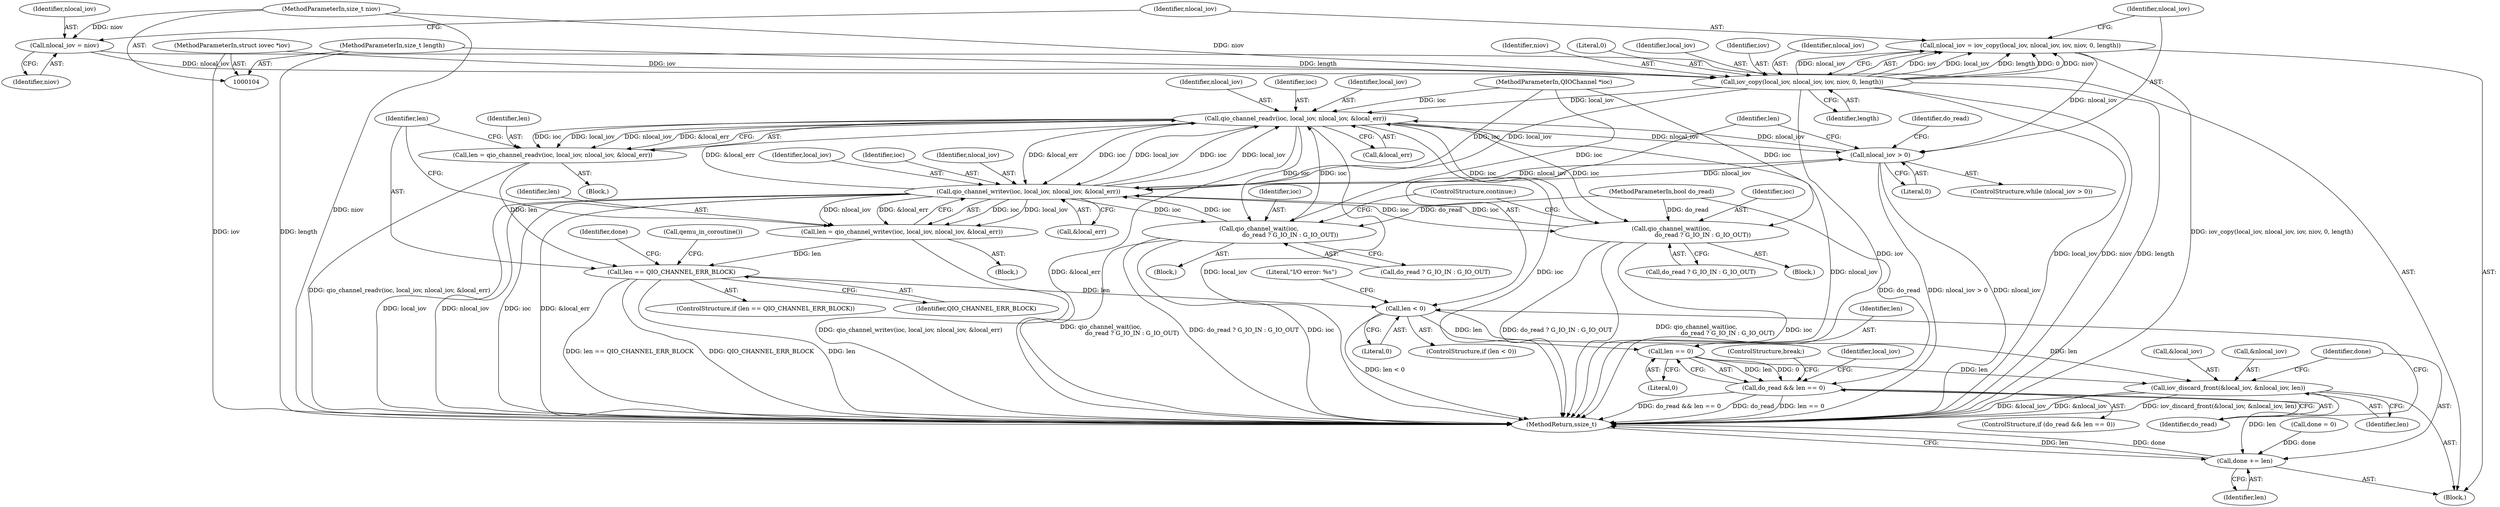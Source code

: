 digraph "0_qemu_ff82911cd3f69f028f2537825c9720ff78bc3f19_1@API" {
"1000127" [label="(Call,nlocal_iov = iov_copy(local_iov, nlocal_iov, iov, niov, 0, length))"];
"1000129" [label="(Call,iov_copy(local_iov, nlocal_iov, iov, niov, 0, length))"];
"1000124" [label="(Call,nlocal_iov = niov)"];
"1000107" [label="(MethodParameterIn,size_t niov)"];
"1000106" [label="(MethodParameterIn,struct iovec *iov)"];
"1000108" [label="(MethodParameterIn,size_t length)"];
"1000137" [label="(Call,nlocal_iov > 0)"];
"1000147" [label="(Call,qio_channel_readv(ioc, local_iov, nlocal_iov, &local_err))"];
"1000145" [label="(Call,len = qio_channel_readv(ioc, local_iov, nlocal_iov, &local_err))"];
"1000164" [label="(Call,len == QIO_CHANNEL_ERR_BLOCK)"];
"1000204" [label="(Call,len < 0)"];
"1000222" [label="(Call,len == 0)"];
"1000220" [label="(Call,do_read && len == 0)"];
"1000227" [label="(Call,iov_discard_front(&local_iov, &nlocal_iov, len))"];
"1000233" [label="(Call,done += len)"];
"1000157" [label="(Call,qio_channel_writev(ioc, local_iov, nlocal_iov, &local_err))"];
"1000155" [label="(Call,len = qio_channel_writev(ioc, local_iov, nlocal_iov, &local_err))"];
"1000176" [label="(Call,qio_channel_wait(ioc,\n                                 do_read ? G_IO_IN : G_IO_OUT))"];
"1000191" [label="(Call,qio_channel_wait(ioc,\n                                 do_read ? G_IO_IN : G_IO_OUT))"];
"1000209" [label="(Literal,\"I/O error: %s\")"];
"1000227" [label="(Call,iov_discard_front(&local_iov, &nlocal_iov, len))"];
"1000133" [label="(Identifier,niov)"];
"1000143" [label="(Identifier,do_read)"];
"1000204" [label="(Call,len < 0)"];
"1000224" [label="(Literal,0)"];
"1000124" [label="(Call,nlocal_iov = niov)"];
"1000161" [label="(Call,&local_err)"];
"1000177" [label="(Identifier,ioc)"];
"1000190" [label="(Block,)"];
"1000192" [label="(Identifier,ioc)"];
"1000226" [label="(ControlStructure,break;)"];
"1000156" [label="(Identifier,len)"];
"1000128" [label="(Identifier,nlocal_iov)"];
"1000137" [label="(Call,nlocal_iov > 0)"];
"1000220" [label="(Call,do_read && len == 0)"];
"1000150" [label="(Identifier,nlocal_iov)"];
"1000134" [label="(Literal,0)"];
"1000203" [label="(ControlStructure,if (len < 0))"];
"1000125" [label="(Identifier,nlocal_iov)"];
"1000166" [label="(Identifier,QIO_CHANNEL_ERR_BLOCK)"];
"1000155" [label="(Call,len = qio_channel_writev(ioc, local_iov, nlocal_iov, &local_err))"];
"1000164" [label="(Call,len == QIO_CHANNEL_ERR_BLOCK)"];
"1000230" [label="(Call,&nlocal_iov)"];
"1000159" [label="(Identifier,local_iov)"];
"1000191" [label="(Call,qio_channel_wait(ioc,\n                                 do_read ? G_IO_IN : G_IO_OUT))"];
"1000110" [label="(Block,)"];
"1000105" [label="(MethodParameterIn,QIOChannel *ioc)"];
"1000219" [label="(ControlStructure,if (do_read && len == 0))"];
"1000129" [label="(Call,iov_copy(local_iov, nlocal_iov, iov, niov, 0, length))"];
"1000145" [label="(Call,len = qio_channel_readv(ioc, local_iov, nlocal_iov, &local_err))"];
"1000234" [label="(Identifier,done)"];
"1000138" [label="(Identifier,nlocal_iov)"];
"1000157" [label="(Call,qio_channel_writev(ioc, local_iov, nlocal_iov, &local_err))"];
"1000108" [label="(MethodParameterIn,size_t length)"];
"1000127" [label="(Call,nlocal_iov = iov_copy(local_iov, nlocal_iov, iov, niov, 0, length))"];
"1000126" [label="(Identifier,niov)"];
"1000130" [label="(Identifier,local_iov)"];
"1000144" [label="(Block,)"];
"1000205" [label="(Identifier,len)"];
"1000229" [label="(Identifier,local_iov)"];
"1000178" [label="(Call,do_read ? G_IO_IN : G_IO_OUT)"];
"1000236" [label="(MethodReturn,ssize_t)"];
"1000189" [label="(Identifier,done)"];
"1000176" [label="(Call,qio_channel_wait(ioc,\n                                 do_read ? G_IO_IN : G_IO_OUT))"];
"1000233" [label="(Call,done += len)"];
"1000107" [label="(MethodParameterIn,size_t niov)"];
"1000135" [label="(Identifier,length)"];
"1000146" [label="(Identifier,len)"];
"1000106" [label="(MethodParameterIn,struct iovec *iov)"];
"1000112" [label="(Call,done = 0)"];
"1000235" [label="(Identifier,len)"];
"1000221" [label="(Identifier,do_read)"];
"1000139" [label="(Literal,0)"];
"1000206" [label="(Literal,0)"];
"1000158" [label="(Identifier,ioc)"];
"1000175" [label="(Block,)"];
"1000148" [label="(Identifier,ioc)"];
"1000228" [label="(Call,&local_iov)"];
"1000149" [label="(Identifier,local_iov)"];
"1000163" [label="(ControlStructure,if (len == QIO_CHANNEL_ERR_BLOCK))"];
"1000109" [label="(MethodParameterIn,bool do_read)"];
"1000132" [label="(Identifier,iov)"];
"1000223" [label="(Identifier,len)"];
"1000232" [label="(Identifier,len)"];
"1000154" [label="(Block,)"];
"1000147" [label="(Call,qio_channel_readv(ioc, local_iov, nlocal_iov, &local_err))"];
"1000160" [label="(Identifier,nlocal_iov)"];
"1000202" [label="(ControlStructure,continue;)"];
"1000131" [label="(Identifier,nlocal_iov)"];
"1000222" [label="(Call,len == 0)"];
"1000193" [label="(Call,do_read ? G_IO_IN : G_IO_OUT)"];
"1000151" [label="(Call,&local_err)"];
"1000169" [label="(Call,qemu_in_coroutine())"];
"1000165" [label="(Identifier,len)"];
"1000136" [label="(ControlStructure,while (nlocal_iov > 0))"];
"1000127" -> "1000110"  [label="AST: "];
"1000127" -> "1000129"  [label="CFG: "];
"1000128" -> "1000127"  [label="AST: "];
"1000129" -> "1000127"  [label="AST: "];
"1000138" -> "1000127"  [label="CFG: "];
"1000127" -> "1000236"  [label="DDG: iov_copy(local_iov, nlocal_iov, iov, niov, 0, length)"];
"1000129" -> "1000127"  [label="DDG: iov"];
"1000129" -> "1000127"  [label="DDG: local_iov"];
"1000129" -> "1000127"  [label="DDG: length"];
"1000129" -> "1000127"  [label="DDG: 0"];
"1000129" -> "1000127"  [label="DDG: niov"];
"1000129" -> "1000127"  [label="DDG: nlocal_iov"];
"1000127" -> "1000137"  [label="DDG: nlocal_iov"];
"1000129" -> "1000135"  [label="CFG: "];
"1000130" -> "1000129"  [label="AST: "];
"1000131" -> "1000129"  [label="AST: "];
"1000132" -> "1000129"  [label="AST: "];
"1000133" -> "1000129"  [label="AST: "];
"1000134" -> "1000129"  [label="AST: "];
"1000135" -> "1000129"  [label="AST: "];
"1000129" -> "1000236"  [label="DDG: iov"];
"1000129" -> "1000236"  [label="DDG: local_iov"];
"1000129" -> "1000236"  [label="DDG: niov"];
"1000129" -> "1000236"  [label="DDG: length"];
"1000124" -> "1000129"  [label="DDG: nlocal_iov"];
"1000106" -> "1000129"  [label="DDG: iov"];
"1000107" -> "1000129"  [label="DDG: niov"];
"1000108" -> "1000129"  [label="DDG: length"];
"1000129" -> "1000147"  [label="DDG: local_iov"];
"1000129" -> "1000157"  [label="DDG: local_iov"];
"1000124" -> "1000110"  [label="AST: "];
"1000124" -> "1000126"  [label="CFG: "];
"1000125" -> "1000124"  [label="AST: "];
"1000126" -> "1000124"  [label="AST: "];
"1000128" -> "1000124"  [label="CFG: "];
"1000107" -> "1000124"  [label="DDG: niov"];
"1000107" -> "1000104"  [label="AST: "];
"1000107" -> "1000236"  [label="DDG: niov"];
"1000106" -> "1000104"  [label="AST: "];
"1000106" -> "1000236"  [label="DDG: iov"];
"1000108" -> "1000104"  [label="AST: "];
"1000108" -> "1000236"  [label="DDG: length"];
"1000137" -> "1000136"  [label="AST: "];
"1000137" -> "1000139"  [label="CFG: "];
"1000138" -> "1000137"  [label="AST: "];
"1000139" -> "1000137"  [label="AST: "];
"1000143" -> "1000137"  [label="CFG: "];
"1000205" -> "1000137"  [label="CFG: "];
"1000137" -> "1000236"  [label="DDG: nlocal_iov"];
"1000137" -> "1000236"  [label="DDG: nlocal_iov > 0"];
"1000157" -> "1000137"  [label="DDG: nlocal_iov"];
"1000147" -> "1000137"  [label="DDG: nlocal_iov"];
"1000137" -> "1000147"  [label="DDG: nlocal_iov"];
"1000137" -> "1000157"  [label="DDG: nlocal_iov"];
"1000147" -> "1000145"  [label="AST: "];
"1000147" -> "1000151"  [label="CFG: "];
"1000148" -> "1000147"  [label="AST: "];
"1000149" -> "1000147"  [label="AST: "];
"1000150" -> "1000147"  [label="AST: "];
"1000151" -> "1000147"  [label="AST: "];
"1000145" -> "1000147"  [label="CFG: "];
"1000147" -> "1000236"  [label="DDG: &local_err"];
"1000147" -> "1000236"  [label="DDG: local_iov"];
"1000147" -> "1000236"  [label="DDG: ioc"];
"1000147" -> "1000236"  [label="DDG: nlocal_iov"];
"1000147" -> "1000145"  [label="DDG: ioc"];
"1000147" -> "1000145"  [label="DDG: local_iov"];
"1000147" -> "1000145"  [label="DDG: nlocal_iov"];
"1000147" -> "1000145"  [label="DDG: &local_err"];
"1000157" -> "1000147"  [label="DDG: ioc"];
"1000157" -> "1000147"  [label="DDG: local_iov"];
"1000157" -> "1000147"  [label="DDG: &local_err"];
"1000176" -> "1000147"  [label="DDG: ioc"];
"1000191" -> "1000147"  [label="DDG: ioc"];
"1000105" -> "1000147"  [label="DDG: ioc"];
"1000147" -> "1000157"  [label="DDG: ioc"];
"1000147" -> "1000157"  [label="DDG: local_iov"];
"1000147" -> "1000157"  [label="DDG: &local_err"];
"1000147" -> "1000176"  [label="DDG: ioc"];
"1000147" -> "1000191"  [label="DDG: ioc"];
"1000145" -> "1000144"  [label="AST: "];
"1000146" -> "1000145"  [label="AST: "];
"1000165" -> "1000145"  [label="CFG: "];
"1000145" -> "1000236"  [label="DDG: qio_channel_readv(ioc, local_iov, nlocal_iov, &local_err)"];
"1000145" -> "1000164"  [label="DDG: len"];
"1000164" -> "1000163"  [label="AST: "];
"1000164" -> "1000166"  [label="CFG: "];
"1000165" -> "1000164"  [label="AST: "];
"1000166" -> "1000164"  [label="AST: "];
"1000169" -> "1000164"  [label="CFG: "];
"1000189" -> "1000164"  [label="CFG: "];
"1000164" -> "1000236"  [label="DDG: len == QIO_CHANNEL_ERR_BLOCK"];
"1000164" -> "1000236"  [label="DDG: QIO_CHANNEL_ERR_BLOCK"];
"1000164" -> "1000236"  [label="DDG: len"];
"1000155" -> "1000164"  [label="DDG: len"];
"1000164" -> "1000204"  [label="DDG: len"];
"1000204" -> "1000203"  [label="AST: "];
"1000204" -> "1000206"  [label="CFG: "];
"1000205" -> "1000204"  [label="AST: "];
"1000206" -> "1000204"  [label="AST: "];
"1000209" -> "1000204"  [label="CFG: "];
"1000221" -> "1000204"  [label="CFG: "];
"1000204" -> "1000236"  [label="DDG: len < 0"];
"1000204" -> "1000222"  [label="DDG: len"];
"1000204" -> "1000227"  [label="DDG: len"];
"1000222" -> "1000220"  [label="AST: "];
"1000222" -> "1000224"  [label="CFG: "];
"1000223" -> "1000222"  [label="AST: "];
"1000224" -> "1000222"  [label="AST: "];
"1000220" -> "1000222"  [label="CFG: "];
"1000222" -> "1000220"  [label="DDG: len"];
"1000222" -> "1000220"  [label="DDG: 0"];
"1000222" -> "1000227"  [label="DDG: len"];
"1000220" -> "1000219"  [label="AST: "];
"1000220" -> "1000221"  [label="CFG: "];
"1000221" -> "1000220"  [label="AST: "];
"1000226" -> "1000220"  [label="CFG: "];
"1000229" -> "1000220"  [label="CFG: "];
"1000220" -> "1000236"  [label="DDG: do_read"];
"1000220" -> "1000236"  [label="DDG: len == 0"];
"1000220" -> "1000236"  [label="DDG: do_read && len == 0"];
"1000109" -> "1000220"  [label="DDG: do_read"];
"1000227" -> "1000110"  [label="AST: "];
"1000227" -> "1000232"  [label="CFG: "];
"1000228" -> "1000227"  [label="AST: "];
"1000230" -> "1000227"  [label="AST: "];
"1000232" -> "1000227"  [label="AST: "];
"1000234" -> "1000227"  [label="CFG: "];
"1000227" -> "1000236"  [label="DDG: iov_discard_front(&local_iov, &nlocal_iov, len)"];
"1000227" -> "1000236"  [label="DDG: &local_iov"];
"1000227" -> "1000236"  [label="DDG: &nlocal_iov"];
"1000227" -> "1000233"  [label="DDG: len"];
"1000233" -> "1000110"  [label="AST: "];
"1000233" -> "1000235"  [label="CFG: "];
"1000234" -> "1000233"  [label="AST: "];
"1000235" -> "1000233"  [label="AST: "];
"1000236" -> "1000233"  [label="CFG: "];
"1000233" -> "1000236"  [label="DDG: len"];
"1000233" -> "1000236"  [label="DDG: done"];
"1000112" -> "1000233"  [label="DDG: done"];
"1000157" -> "1000155"  [label="AST: "];
"1000157" -> "1000161"  [label="CFG: "];
"1000158" -> "1000157"  [label="AST: "];
"1000159" -> "1000157"  [label="AST: "];
"1000160" -> "1000157"  [label="AST: "];
"1000161" -> "1000157"  [label="AST: "];
"1000155" -> "1000157"  [label="CFG: "];
"1000157" -> "1000236"  [label="DDG: local_iov"];
"1000157" -> "1000236"  [label="DDG: nlocal_iov"];
"1000157" -> "1000236"  [label="DDG: ioc"];
"1000157" -> "1000236"  [label="DDG: &local_err"];
"1000157" -> "1000155"  [label="DDG: ioc"];
"1000157" -> "1000155"  [label="DDG: local_iov"];
"1000157" -> "1000155"  [label="DDG: nlocal_iov"];
"1000157" -> "1000155"  [label="DDG: &local_err"];
"1000176" -> "1000157"  [label="DDG: ioc"];
"1000191" -> "1000157"  [label="DDG: ioc"];
"1000105" -> "1000157"  [label="DDG: ioc"];
"1000157" -> "1000176"  [label="DDG: ioc"];
"1000157" -> "1000191"  [label="DDG: ioc"];
"1000155" -> "1000154"  [label="AST: "];
"1000156" -> "1000155"  [label="AST: "];
"1000165" -> "1000155"  [label="CFG: "];
"1000155" -> "1000236"  [label="DDG: qio_channel_writev(ioc, local_iov, nlocal_iov, &local_err)"];
"1000176" -> "1000175"  [label="AST: "];
"1000176" -> "1000178"  [label="CFG: "];
"1000177" -> "1000176"  [label="AST: "];
"1000178" -> "1000176"  [label="AST: "];
"1000202" -> "1000176"  [label="CFG: "];
"1000176" -> "1000236"  [label="DDG: do_read ? G_IO_IN : G_IO_OUT"];
"1000176" -> "1000236"  [label="DDG: qio_channel_wait(ioc,\n                                 do_read ? G_IO_IN : G_IO_OUT)"];
"1000176" -> "1000236"  [label="DDG: ioc"];
"1000105" -> "1000176"  [label="DDG: ioc"];
"1000109" -> "1000176"  [label="DDG: do_read"];
"1000191" -> "1000190"  [label="AST: "];
"1000191" -> "1000193"  [label="CFG: "];
"1000192" -> "1000191"  [label="AST: "];
"1000193" -> "1000191"  [label="AST: "];
"1000202" -> "1000191"  [label="CFG: "];
"1000191" -> "1000236"  [label="DDG: qio_channel_wait(ioc,\n                                 do_read ? G_IO_IN : G_IO_OUT)"];
"1000191" -> "1000236"  [label="DDG: do_read ? G_IO_IN : G_IO_OUT"];
"1000191" -> "1000236"  [label="DDG: ioc"];
"1000105" -> "1000191"  [label="DDG: ioc"];
"1000109" -> "1000191"  [label="DDG: do_read"];
}
